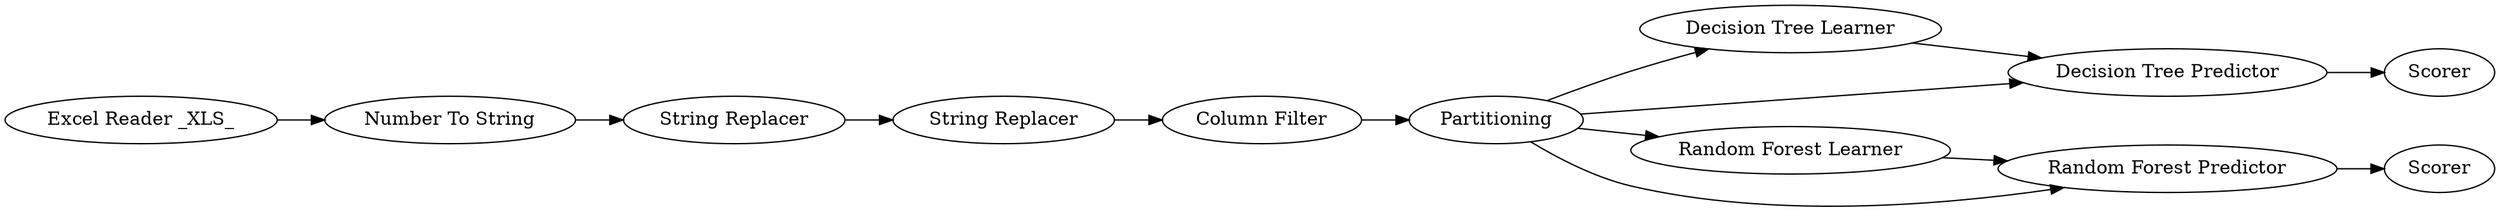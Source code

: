 digraph {
	7 -> 8
	4 -> 5
	10 -> 9
	3 -> 4
	6 -> 10
	9 -> 12
	5 -> 6
	8 -> 11
	1 -> 2
	2 -> 3
	6 -> 9
	6 -> 7
	6 -> 8
	5 [label="Column Filter"]
	1 [label="Excel Reader _XLS_"]
	7 [label="Decision Tree Learner"]
	9 [label="Random Forest Predictor"]
	11 [label=Scorer]
	4 [label="String Replacer"]
	6 [label=Partitioning]
	8 [label="Decision Tree Predictor"]
	12 [label=Scorer]
	3 [label="String Replacer"]
	2 [label="Number To String"]
	10 [label="Random Forest Learner"]
	rankdir=LR
}

